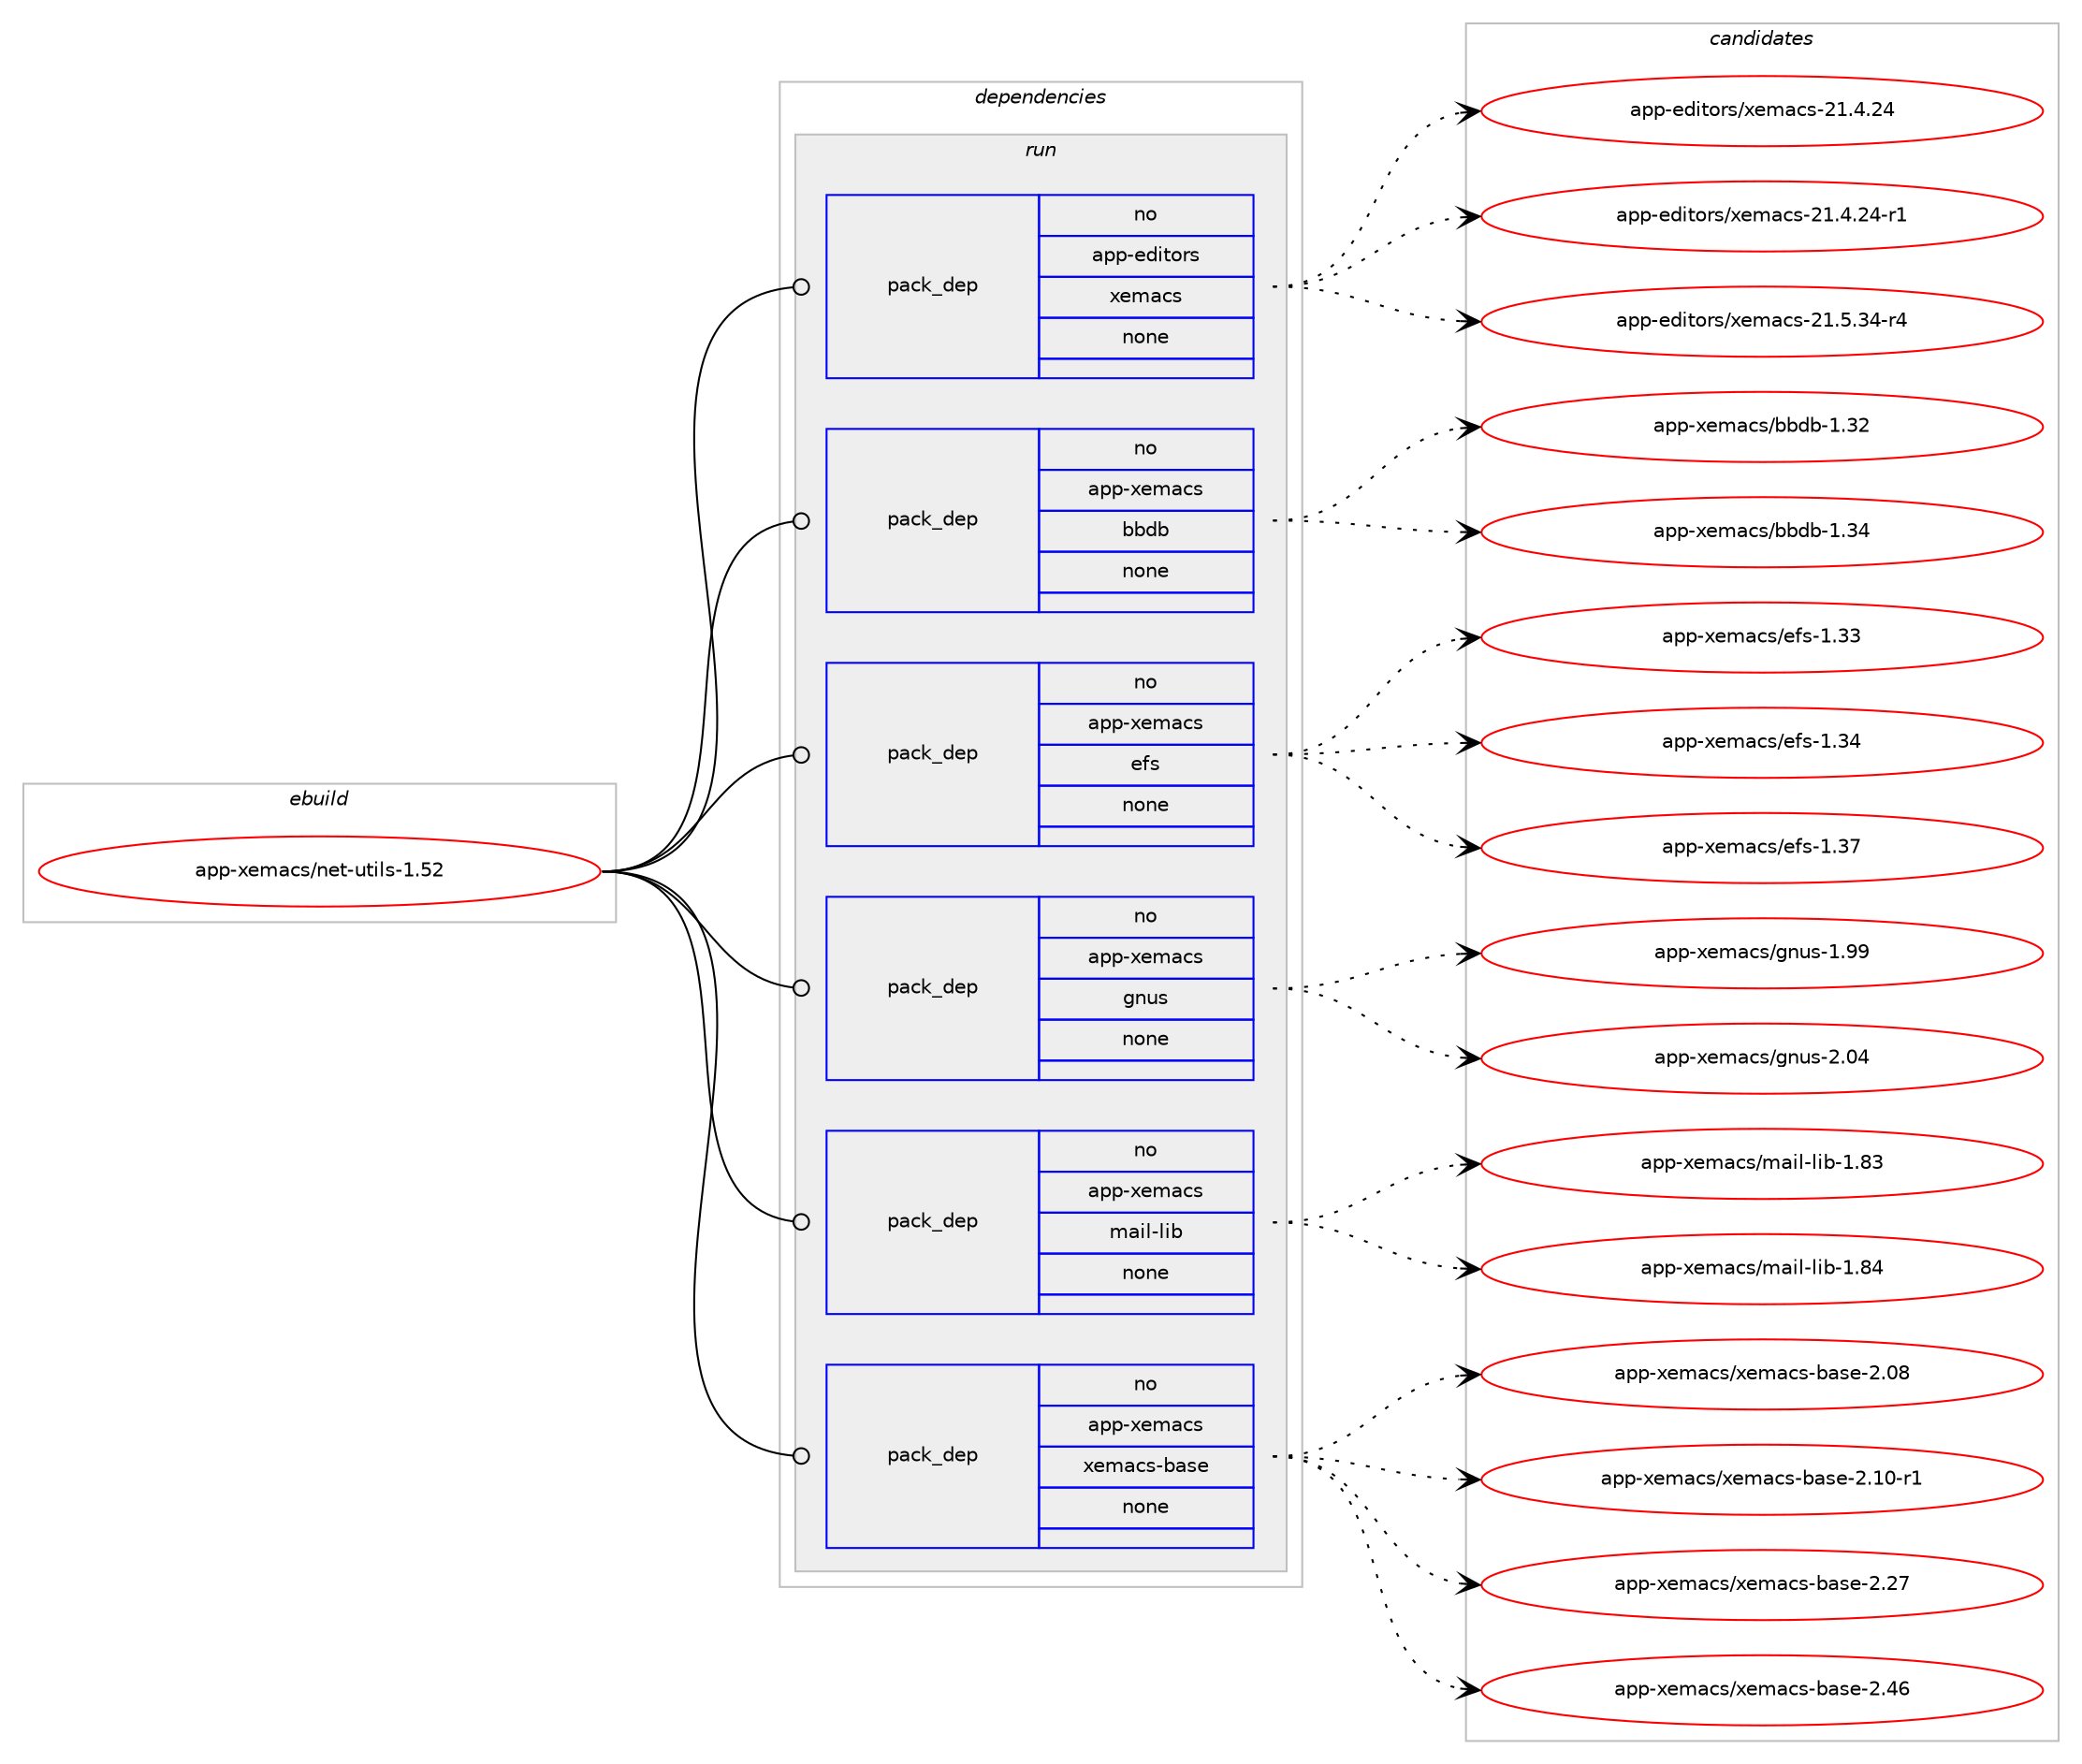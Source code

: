 digraph prolog {

# *************
# Graph options
# *************

newrank=true;
concentrate=true;
compound=true;
graph [rankdir=LR,fontname=Helvetica,fontsize=10,ranksep=1.5];#, ranksep=2.5, nodesep=0.2];
edge  [arrowhead=vee];
node  [fontname=Helvetica,fontsize=10];

# **********
# The ebuild
# **********

subgraph cluster_leftcol {
color=gray;
rank=same;
label=<<i>ebuild</i>>;
id [label="app-xemacs/net-utils-1.52", color=red, width=4, href="../app-xemacs/net-utils-1.52.svg"];
}

# ****************
# The dependencies
# ****************

subgraph cluster_midcol {
color=gray;
label=<<i>dependencies</i>>;
subgraph cluster_compile {
fillcolor="#eeeeee";
style=filled;
label=<<i>compile</i>>;
}
subgraph cluster_compileandrun {
fillcolor="#eeeeee";
style=filled;
label=<<i>compile and run</i>>;
}
subgraph cluster_run {
fillcolor="#eeeeee";
style=filled;
label=<<i>run</i>>;
subgraph pack383582 {
dependency515391 [label=<<TABLE BORDER="0" CELLBORDER="1" CELLSPACING="0" CELLPADDING="4" WIDTH="220"><TR><TD ROWSPAN="6" CELLPADDING="30">pack_dep</TD></TR><TR><TD WIDTH="110">no</TD></TR><TR><TD>app-editors</TD></TR><TR><TD>xemacs</TD></TR><TR><TD>none</TD></TR><TR><TD></TD></TR></TABLE>>, shape=none, color=blue];
}
id:e -> dependency515391:w [weight=20,style="solid",arrowhead="odot"];
subgraph pack383583 {
dependency515392 [label=<<TABLE BORDER="0" CELLBORDER="1" CELLSPACING="0" CELLPADDING="4" WIDTH="220"><TR><TD ROWSPAN="6" CELLPADDING="30">pack_dep</TD></TR><TR><TD WIDTH="110">no</TD></TR><TR><TD>app-xemacs</TD></TR><TR><TD>bbdb</TD></TR><TR><TD>none</TD></TR><TR><TD></TD></TR></TABLE>>, shape=none, color=blue];
}
id:e -> dependency515392:w [weight=20,style="solid",arrowhead="odot"];
subgraph pack383584 {
dependency515393 [label=<<TABLE BORDER="0" CELLBORDER="1" CELLSPACING="0" CELLPADDING="4" WIDTH="220"><TR><TD ROWSPAN="6" CELLPADDING="30">pack_dep</TD></TR><TR><TD WIDTH="110">no</TD></TR><TR><TD>app-xemacs</TD></TR><TR><TD>efs</TD></TR><TR><TD>none</TD></TR><TR><TD></TD></TR></TABLE>>, shape=none, color=blue];
}
id:e -> dependency515393:w [weight=20,style="solid",arrowhead="odot"];
subgraph pack383585 {
dependency515394 [label=<<TABLE BORDER="0" CELLBORDER="1" CELLSPACING="0" CELLPADDING="4" WIDTH="220"><TR><TD ROWSPAN="6" CELLPADDING="30">pack_dep</TD></TR><TR><TD WIDTH="110">no</TD></TR><TR><TD>app-xemacs</TD></TR><TR><TD>gnus</TD></TR><TR><TD>none</TD></TR><TR><TD></TD></TR></TABLE>>, shape=none, color=blue];
}
id:e -> dependency515394:w [weight=20,style="solid",arrowhead="odot"];
subgraph pack383586 {
dependency515395 [label=<<TABLE BORDER="0" CELLBORDER="1" CELLSPACING="0" CELLPADDING="4" WIDTH="220"><TR><TD ROWSPAN="6" CELLPADDING="30">pack_dep</TD></TR><TR><TD WIDTH="110">no</TD></TR><TR><TD>app-xemacs</TD></TR><TR><TD>mail-lib</TD></TR><TR><TD>none</TD></TR><TR><TD></TD></TR></TABLE>>, shape=none, color=blue];
}
id:e -> dependency515395:w [weight=20,style="solid",arrowhead="odot"];
subgraph pack383587 {
dependency515396 [label=<<TABLE BORDER="0" CELLBORDER="1" CELLSPACING="0" CELLPADDING="4" WIDTH="220"><TR><TD ROWSPAN="6" CELLPADDING="30">pack_dep</TD></TR><TR><TD WIDTH="110">no</TD></TR><TR><TD>app-xemacs</TD></TR><TR><TD>xemacs-base</TD></TR><TR><TD>none</TD></TR><TR><TD></TD></TR></TABLE>>, shape=none, color=blue];
}
id:e -> dependency515396:w [weight=20,style="solid",arrowhead="odot"];
}
}

# **************
# The candidates
# **************

subgraph cluster_choices {
rank=same;
color=gray;
label=<<i>candidates</i>>;

subgraph choice383582 {
color=black;
nodesep=1;
choice97112112451011001051161111141154712010110997991154550494652465052 [label="app-editors/xemacs-21.4.24", color=red, width=4,href="../app-editors/xemacs-21.4.24.svg"];
choice971121124510110010511611111411547120101109979911545504946524650524511449 [label="app-editors/xemacs-21.4.24-r1", color=red, width=4,href="../app-editors/xemacs-21.4.24-r1.svg"];
choice971121124510110010511611111411547120101109979911545504946534651524511452 [label="app-editors/xemacs-21.5.34-r4", color=red, width=4,href="../app-editors/xemacs-21.5.34-r4.svg"];
dependency515391:e -> choice97112112451011001051161111141154712010110997991154550494652465052:w [style=dotted,weight="100"];
dependency515391:e -> choice971121124510110010511611111411547120101109979911545504946524650524511449:w [style=dotted,weight="100"];
dependency515391:e -> choice971121124510110010511611111411547120101109979911545504946534651524511452:w [style=dotted,weight="100"];
}
subgraph choice383583 {
color=black;
nodesep=1;
choice97112112451201011099799115479898100984549465150 [label="app-xemacs/bbdb-1.32", color=red, width=4,href="../app-xemacs/bbdb-1.32.svg"];
choice97112112451201011099799115479898100984549465152 [label="app-xemacs/bbdb-1.34", color=red, width=4,href="../app-xemacs/bbdb-1.34.svg"];
dependency515392:e -> choice97112112451201011099799115479898100984549465150:w [style=dotted,weight="100"];
dependency515392:e -> choice97112112451201011099799115479898100984549465152:w [style=dotted,weight="100"];
}
subgraph choice383584 {
color=black;
nodesep=1;
choice97112112451201011099799115471011021154549465151 [label="app-xemacs/efs-1.33", color=red, width=4,href="../app-xemacs/efs-1.33.svg"];
choice97112112451201011099799115471011021154549465152 [label="app-xemacs/efs-1.34", color=red, width=4,href="../app-xemacs/efs-1.34.svg"];
choice97112112451201011099799115471011021154549465155 [label="app-xemacs/efs-1.37", color=red, width=4,href="../app-xemacs/efs-1.37.svg"];
dependency515393:e -> choice97112112451201011099799115471011021154549465151:w [style=dotted,weight="100"];
dependency515393:e -> choice97112112451201011099799115471011021154549465152:w [style=dotted,weight="100"];
dependency515393:e -> choice97112112451201011099799115471011021154549465155:w [style=dotted,weight="100"];
}
subgraph choice383585 {
color=black;
nodesep=1;
choice97112112451201011099799115471031101171154549465757 [label="app-xemacs/gnus-1.99", color=red, width=4,href="../app-xemacs/gnus-1.99.svg"];
choice97112112451201011099799115471031101171154550464852 [label="app-xemacs/gnus-2.04", color=red, width=4,href="../app-xemacs/gnus-2.04.svg"];
dependency515394:e -> choice97112112451201011099799115471031101171154549465757:w [style=dotted,weight="100"];
dependency515394:e -> choice97112112451201011099799115471031101171154550464852:w [style=dotted,weight="100"];
}
subgraph choice383586 {
color=black;
nodesep=1;
choice97112112451201011099799115471099710510845108105984549465651 [label="app-xemacs/mail-lib-1.83", color=red, width=4,href="../app-xemacs/mail-lib-1.83.svg"];
choice97112112451201011099799115471099710510845108105984549465652 [label="app-xemacs/mail-lib-1.84", color=red, width=4,href="../app-xemacs/mail-lib-1.84.svg"];
dependency515395:e -> choice97112112451201011099799115471099710510845108105984549465651:w [style=dotted,weight="100"];
dependency515395:e -> choice97112112451201011099799115471099710510845108105984549465652:w [style=dotted,weight="100"];
}
subgraph choice383587 {
color=black;
nodesep=1;
choice971121124512010110997991154712010110997991154598971151014550464856 [label="app-xemacs/xemacs-base-2.08", color=red, width=4,href="../app-xemacs/xemacs-base-2.08.svg"];
choice9711211245120101109979911547120101109979911545989711510145504649484511449 [label="app-xemacs/xemacs-base-2.10-r1", color=red, width=4,href="../app-xemacs/xemacs-base-2.10-r1.svg"];
choice971121124512010110997991154712010110997991154598971151014550465055 [label="app-xemacs/xemacs-base-2.27", color=red, width=4,href="../app-xemacs/xemacs-base-2.27.svg"];
choice971121124512010110997991154712010110997991154598971151014550465254 [label="app-xemacs/xemacs-base-2.46", color=red, width=4,href="../app-xemacs/xemacs-base-2.46.svg"];
dependency515396:e -> choice971121124512010110997991154712010110997991154598971151014550464856:w [style=dotted,weight="100"];
dependency515396:e -> choice9711211245120101109979911547120101109979911545989711510145504649484511449:w [style=dotted,weight="100"];
dependency515396:e -> choice971121124512010110997991154712010110997991154598971151014550465055:w [style=dotted,weight="100"];
dependency515396:e -> choice971121124512010110997991154712010110997991154598971151014550465254:w [style=dotted,weight="100"];
}
}

}
